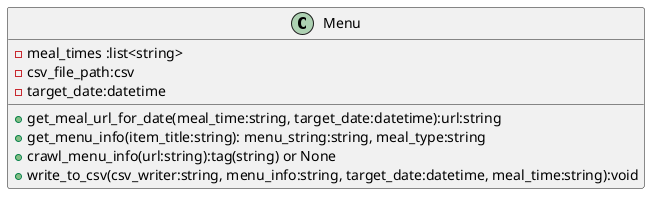 @startuml


class Menu {
    -meal_times :list<string>
    -csv_file_path:csv
    -target_date:datetime
 
    +get_meal_url_for_date(meal_time:string, target_date:datetime):url:string
    +get_menu_info(item_title:string): menu_string:string, meal_type:string
    +crawl_menu_info(url:string):tag(string) or None
    +write_to_csv(csv_writer:string, menu_info:string, target_date:datetime, meal_time:string):void
}


@enduml
